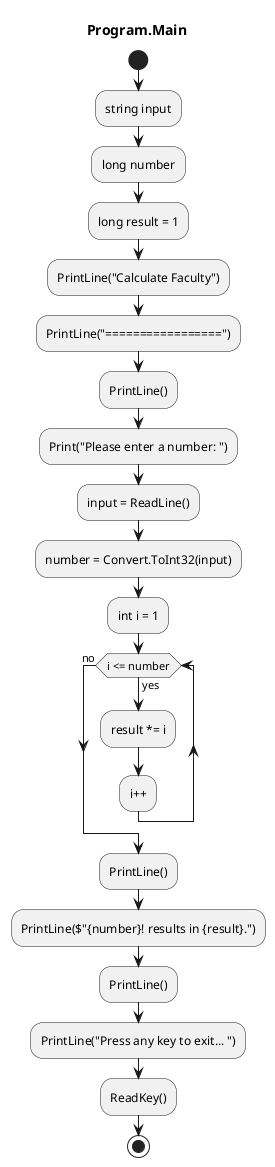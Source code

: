 @startuml Program.Main
title Program.Main
start
:string input;
:long number;
:long result = 1;
:PrintLine("Calculate Faculty");
:PrintLine("=================");
:PrintLine();
:Print("Please enter a number: ");
:input = ReadLine();
:number = Convert.ToInt32(input);
:int i = 1;
while (i <= number) is (yes)
    :result *= i;
:i++;
endwhile (no)
:PrintLine();
:PrintLine($"{number}! results in {result}.");
:PrintLine();
:PrintLine("Press any key to exit... ");
:ReadKey();
stop
@enduml
